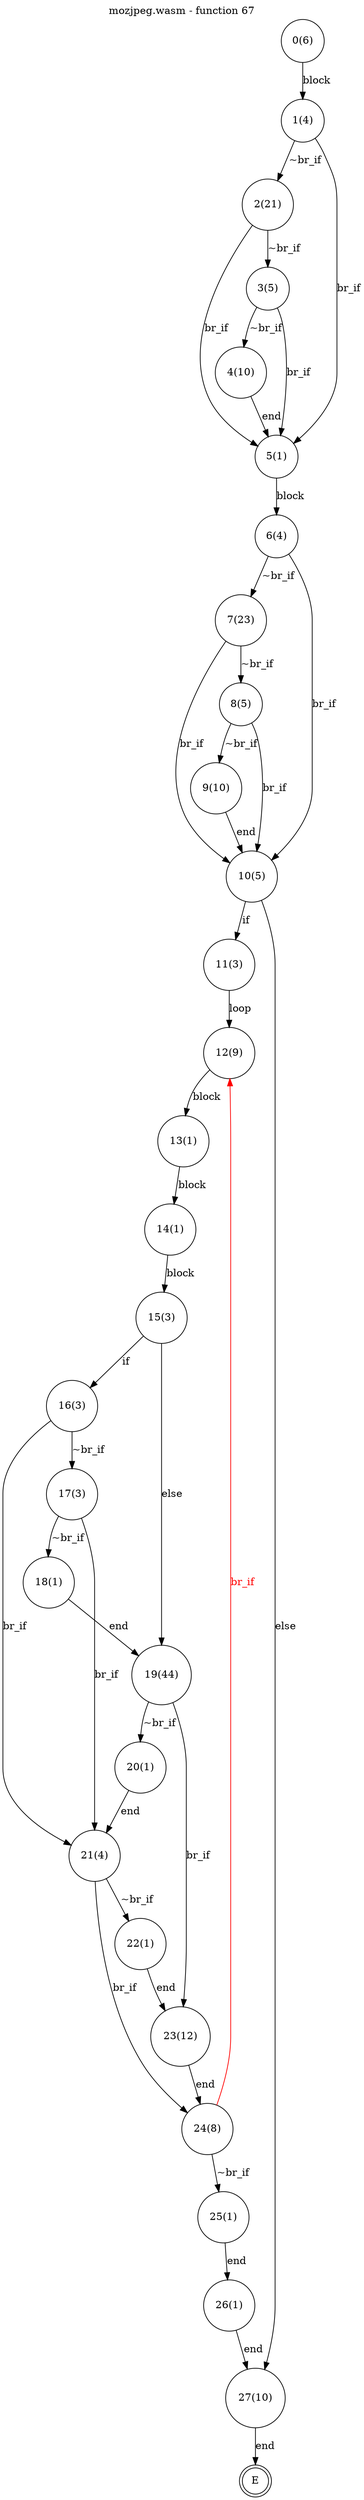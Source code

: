 digraph finite_state_machine {
    label = "mozjpeg.wasm - function 67"
    labelloc =  t
    labelfontsize = 16
    labelfontcolor = black
    labelfontname = "Helvetica"
    node [shape = doublecircle]; E ;
node [shape=circle, fontcolor=black, style="", label="0(6)"]0
node [shape=circle, fontcolor=black, style="", label="1(4)"]1
node [shape=circle, fontcolor=black, style="", label="2(21)"]2
node [shape=circle, fontcolor=black, style="", label="3(5)"]3
node [shape=circle, fontcolor=black, style="", label="4(10)"]4
node [shape=circle, fontcolor=black, style="", label="5(1)"]5
node [shape=circle, fontcolor=black, style="", label="6(4)"]6
node [shape=circle, fontcolor=black, style="", label="7(23)"]7
node [shape=circle, fontcolor=black, style="", label="8(5)"]8
node [shape=circle, fontcolor=black, style="", label="9(10)"]9
node [shape=circle, fontcolor=black, style="", label="10(5)"]10
node [shape=circle, fontcolor=black, style="", label="11(3)"]11
node [shape=circle, fontcolor=black, style="", label="12(9)"]12
node [shape=circle, fontcolor=black, style="", label="13(1)"]13
node [shape=circle, fontcolor=black, style="", label="14(1)"]14
node [shape=circle, fontcolor=black, style="", label="15(3)"]15
node [shape=circle, fontcolor=black, style="", label="16(3)"]16
node [shape=circle, fontcolor=black, style="", label="17(3)"]17
node [shape=circle, fontcolor=black, style="", label="18(1)"]18
node [shape=circle, fontcolor=black, style="", label="19(44)"]19
node [shape=circle, fontcolor=black, style="", label="20(1)"]20
node [shape=circle, fontcolor=black, style="", label="21(4)"]21
node [shape=circle, fontcolor=black, style="", label="22(1)"]22
node [shape=circle, fontcolor=black, style="", label="23(12)"]23
node [shape=circle, fontcolor=black, style="", label="24(8)"]24
node [shape=circle, fontcolor=black, style="", label="25(1)"]25
node [shape=circle, fontcolor=black, style="", label="26(1)"]26
node [shape=circle, fontcolor=black, style="", label="27(10)"]27
node [shape=circle, fontcolor=black, style="", label="E"]E
    0 -> 1[label="block"];
    1 -> 2[label="~br_if"];
    1 -> 5[label="br_if"];
    2 -> 3[label="~br_if"];
    2 -> 5[label="br_if"];
    3 -> 4[label="~br_if"];
    3 -> 5[label="br_if"];
    4 -> 5[label="end"];
    5 -> 6[label="block"];
    6 -> 7[label="~br_if"];
    6 -> 10[label="br_if"];
    7 -> 8[label="~br_if"];
    7 -> 10[label="br_if"];
    8 -> 9[label="~br_if"];
    8 -> 10[label="br_if"];
    9 -> 10[label="end"];
    10 -> 11[label="if"];
    10 -> 27[label="else"];
    11 -> 12[label="loop"];
    12 -> 13[label="block"];
    13 -> 14[label="block"];
    14 -> 15[label="block"];
    15 -> 16[label="if"];
    15 -> 19[label="else"];
    16 -> 17[label="~br_if"];
    16 -> 21[label="br_if"];
    17 -> 18[label="~br_if"];
    17 -> 21[label="br_if"];
    18 -> 19[label="end"];
    19 -> 20[label="~br_if"];
    19 -> 23[label="br_if"];
    20 -> 21[label="end"];
    21 -> 22[label="~br_if"];
    21 -> 24[label="br_if"];
    22 -> 23[label="end"];
    23 -> 24[label="end"];
    24 -> 25[label="~br_if"];
    24 -> 12[color="red" fontcolor="red" label="br_if"];
    25 -> 26[label="end"];
    26 -> 27[label="end"];
    27 -> E[label="end"];
}
